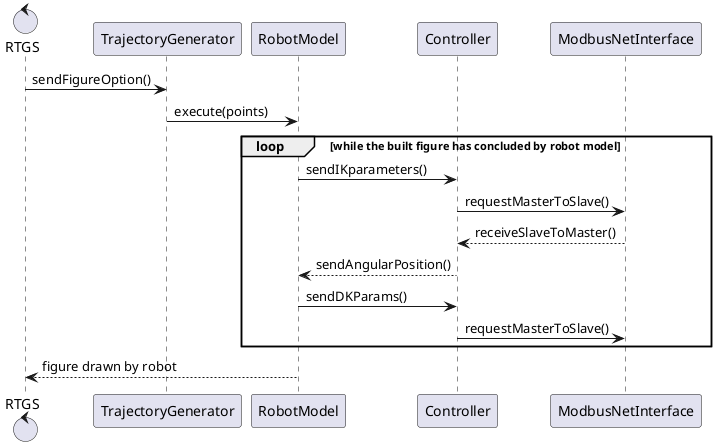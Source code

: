 @startuml
control RTGS as Foo3
Foo3 -> TrajectoryGenerator: sendFigureOption()
TrajectoryGenerator -> RobotModel:execute(points)
 loop while the built figure has concluded by robot model
       RobotModel ->Controller:sendIKparameters()
       Controller -> ModbusNetInterface:requestMasterToSlave()
       ModbusNetInterface -->Controller:receiveSlaveToMaster()
       Controller --> RobotModel: sendAngularPosition()
       RobotModel ->Controller:sendDKParams()
       Controller ->ModbusNetInterface: requestMasterToSlave()
    end
RobotModel -->Foo3: figure drawn by robot
@enduml